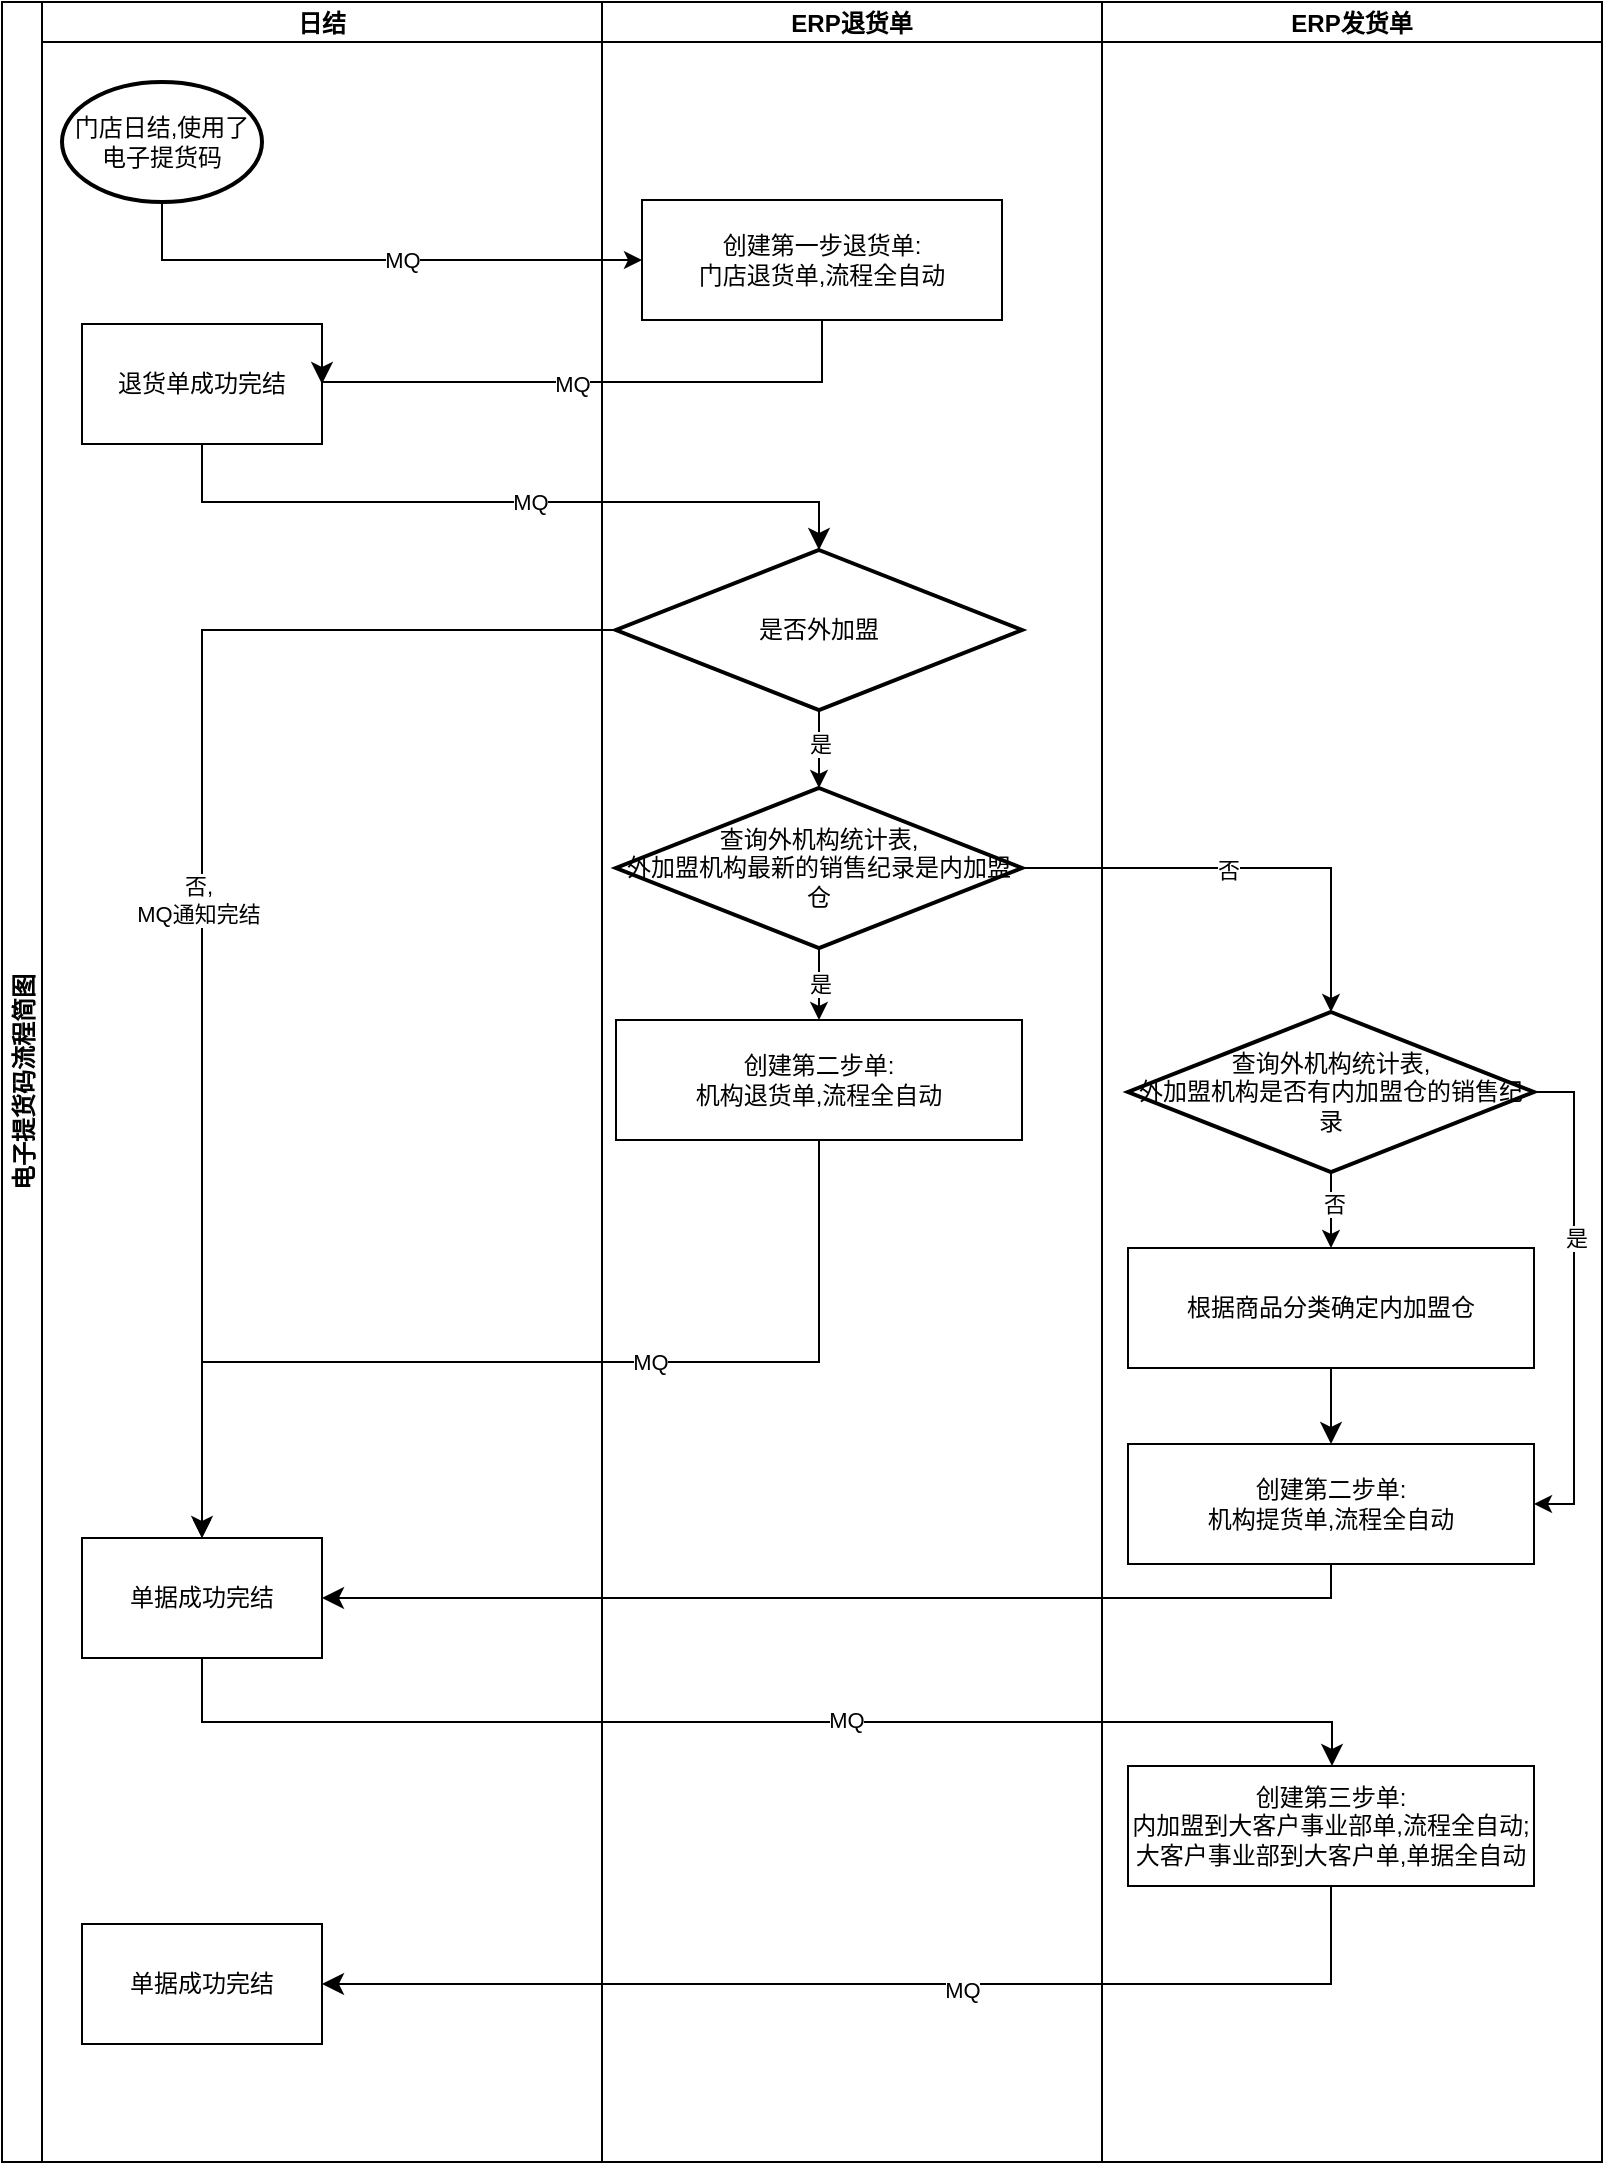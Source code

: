 <mxfile version="20.8.13" type="github">
  <diagram name="第 1 页" id="g-qNsY3XOJho--RJMxuT">
    <mxGraphModel dx="1674" dy="764" grid="1" gridSize="10" guides="1" tooltips="1" connect="1" arrows="1" fold="1" page="1" pageScale="1" pageWidth="827" pageHeight="1169" math="0" shadow="0">
      <root>
        <mxCell id="0" />
        <mxCell id="1" parent="0" />
        <mxCell id="wsb-zRbCA9PMMpIkRakw-1" value="电子提货码流程简图" style="swimlane;childLayout=stackLayout;resizeParent=1;resizeParentMax=0;startSize=20;horizontal=0;horizontalStack=1;" vertex="1" parent="1">
          <mxGeometry x="14" y="40" width="800" height="1080" as="geometry" />
        </mxCell>
        <mxCell id="wsb-zRbCA9PMMpIkRakw-2" value="日结" style="swimlane;startSize=20;" vertex="1" parent="wsb-zRbCA9PMMpIkRakw-1">
          <mxGeometry x="20" width="280" height="1080" as="geometry" />
        </mxCell>
        <mxCell id="wsb-zRbCA9PMMpIkRakw-5" value="门店日结,使用了电子提货码" style="strokeWidth=2;html=1;shape=mxgraph.flowchart.start_1;whiteSpace=wrap;" vertex="1" parent="wsb-zRbCA9PMMpIkRakw-2">
          <mxGeometry x="10" y="40" width="100" height="60" as="geometry" />
        </mxCell>
        <UserObject label="退货单成功完结" treeRoot="1" id="wsb-zRbCA9PMMpIkRakw-14">
          <mxCell style="whiteSpace=wrap;html=1;align=center;treeFolding=1;treeMoving=1;newEdgeStyle={&quot;edgeStyle&quot;:&quot;elbowEdgeStyle&quot;,&quot;startArrow&quot;:&quot;none&quot;,&quot;endArrow&quot;:&quot;none&quot;};" vertex="1" parent="wsb-zRbCA9PMMpIkRakw-2">
            <mxGeometry x="20" y="161" width="120" height="60" as="geometry" />
          </mxCell>
        </UserObject>
        <UserObject label="单据成功完结" treeRoot="1" id="wsb-zRbCA9PMMpIkRakw-26">
          <mxCell style="whiteSpace=wrap;html=1;align=center;treeFolding=1;treeMoving=1;newEdgeStyle={&quot;edgeStyle&quot;:&quot;elbowEdgeStyle&quot;,&quot;startArrow&quot;:&quot;none&quot;,&quot;endArrow&quot;:&quot;none&quot;};" vertex="1" parent="wsb-zRbCA9PMMpIkRakw-2">
            <mxGeometry x="20" y="768" width="120" height="60" as="geometry" />
          </mxCell>
        </UserObject>
        <UserObject label="单据成功完结" treeRoot="1" id="wsb-zRbCA9PMMpIkRakw-65">
          <mxCell style="whiteSpace=wrap;html=1;align=center;treeFolding=1;treeMoving=1;newEdgeStyle={&quot;edgeStyle&quot;:&quot;elbowEdgeStyle&quot;,&quot;startArrow&quot;:&quot;none&quot;,&quot;endArrow&quot;:&quot;none&quot;};" vertex="1" parent="wsb-zRbCA9PMMpIkRakw-2">
            <mxGeometry x="20" y="961" width="120" height="60" as="geometry" />
          </mxCell>
        </UserObject>
        <mxCell id="wsb-zRbCA9PMMpIkRakw-3" value="ERP退货单" style="swimlane;startSize=20;" vertex="1" parent="wsb-zRbCA9PMMpIkRakw-1">
          <mxGeometry x="300" width="250" height="1080" as="geometry" />
        </mxCell>
        <UserObject label="创建第一步退货单:&lt;br&gt;门店退货单,流程全自动" treeRoot="1" id="wsb-zRbCA9PMMpIkRakw-10">
          <mxCell style="whiteSpace=wrap;html=1;align=center;treeFolding=1;treeMoving=1;newEdgeStyle={&quot;edgeStyle&quot;:&quot;elbowEdgeStyle&quot;,&quot;startArrow&quot;:&quot;none&quot;,&quot;endArrow&quot;:&quot;none&quot;};" vertex="1" parent="wsb-zRbCA9PMMpIkRakw-3">
            <mxGeometry x="20" y="99" width="180" height="60" as="geometry" />
          </mxCell>
        </UserObject>
        <mxCell id="wsb-zRbCA9PMMpIkRakw-33" style="edgeStyle=orthogonalEdgeStyle;rounded=0;orthogonalLoop=1;jettySize=auto;html=1;exitX=0.5;exitY=1;exitDx=0;exitDy=0;exitPerimeter=0;" edge="1" parent="wsb-zRbCA9PMMpIkRakw-3" source="wsb-zRbCA9PMMpIkRakw-23" target="wsb-zRbCA9PMMpIkRakw-32">
          <mxGeometry relative="1" as="geometry" />
        </mxCell>
        <mxCell id="wsb-zRbCA9PMMpIkRakw-35" value="是" style="edgeLabel;html=1;align=center;verticalAlign=middle;resizable=0;points=[];" vertex="1" connectable="0" parent="wsb-zRbCA9PMMpIkRakw-33">
          <mxGeometry x="-0.2" relative="1" as="geometry">
            <mxPoint as="offset" />
          </mxGeometry>
        </mxCell>
        <mxCell id="wsb-zRbCA9PMMpIkRakw-23" value="是否外加盟" style="strokeWidth=2;html=1;shape=mxgraph.flowchart.decision;whiteSpace=wrap;" vertex="1" parent="wsb-zRbCA9PMMpIkRakw-3">
          <mxGeometry x="7" y="274" width="203" height="80" as="geometry" />
        </mxCell>
        <mxCell id="wsb-zRbCA9PMMpIkRakw-42" value="是" style="edgeStyle=orthogonalEdgeStyle;rounded=0;orthogonalLoop=1;jettySize=auto;html=1;exitX=0.5;exitY=1;exitDx=0;exitDy=0;exitPerimeter=0;" edge="1" parent="wsb-zRbCA9PMMpIkRakw-3" source="wsb-zRbCA9PMMpIkRakw-32" target="wsb-zRbCA9PMMpIkRakw-41">
          <mxGeometry relative="1" as="geometry" />
        </mxCell>
        <mxCell id="wsb-zRbCA9PMMpIkRakw-32" value="查询外机构统计表,&lt;br&gt;外加盟机构最新的销售纪录是内加盟仓" style="strokeWidth=2;html=1;shape=mxgraph.flowchart.decision;whiteSpace=wrap;" vertex="1" parent="wsb-zRbCA9PMMpIkRakw-3">
          <mxGeometry x="7" y="393" width="203" height="80" as="geometry" />
        </mxCell>
        <UserObject label="创建第二步单:&lt;br&gt;机构退货单,流程全自动" treeRoot="1" id="wsb-zRbCA9PMMpIkRakw-41">
          <mxCell style="whiteSpace=wrap;html=1;align=center;treeFolding=1;treeMoving=1;newEdgeStyle={&quot;edgeStyle&quot;:&quot;elbowEdgeStyle&quot;,&quot;startArrow&quot;:&quot;none&quot;,&quot;endArrow&quot;:&quot;none&quot;};" vertex="1" parent="wsb-zRbCA9PMMpIkRakw-3">
            <mxGeometry x="7" y="509" width="203" height="60" as="geometry" />
          </mxCell>
        </UserObject>
        <mxCell id="wsb-zRbCA9PMMpIkRakw-4" value="ERP发货单" style="swimlane;startSize=20;" vertex="1" parent="wsb-zRbCA9PMMpIkRakw-1">
          <mxGeometry x="550" width="250" height="1080" as="geometry" />
        </mxCell>
        <mxCell id="wsb-zRbCA9PMMpIkRakw-52" style="edgeStyle=orthogonalEdgeStyle;rounded=0;orthogonalLoop=1;jettySize=auto;html=1;exitX=0.5;exitY=1;exitDx=0;exitDy=0;exitPerimeter=0;" edge="1" parent="wsb-zRbCA9PMMpIkRakw-4" source="wsb-zRbCA9PMMpIkRakw-49" target="wsb-zRbCA9PMMpIkRakw-50">
          <mxGeometry relative="1" as="geometry" />
        </mxCell>
        <mxCell id="wsb-zRbCA9PMMpIkRakw-54" value="否" style="edgeLabel;html=1;align=center;verticalAlign=middle;resizable=0;points=[];" vertex="1" connectable="0" parent="wsb-zRbCA9PMMpIkRakw-52">
          <mxGeometry x="-0.26" y="1" relative="1" as="geometry">
            <mxPoint as="offset" />
          </mxGeometry>
        </mxCell>
        <mxCell id="wsb-zRbCA9PMMpIkRakw-55" style="edgeStyle=orthogonalEdgeStyle;rounded=0;orthogonalLoop=1;jettySize=auto;html=1;exitX=1;exitY=0.5;exitDx=0;exitDy=0;exitPerimeter=0;entryX=1;entryY=0.5;entryDx=0;entryDy=0;" edge="1" parent="wsb-zRbCA9PMMpIkRakw-4" source="wsb-zRbCA9PMMpIkRakw-49" target="wsb-zRbCA9PMMpIkRakw-51">
          <mxGeometry relative="1" as="geometry" />
        </mxCell>
        <mxCell id="wsb-zRbCA9PMMpIkRakw-56" value="是" style="edgeLabel;html=1;align=center;verticalAlign=middle;resizable=0;points=[];" vertex="1" connectable="0" parent="wsb-zRbCA9PMMpIkRakw-55">
          <mxGeometry x="-0.249" y="1" relative="1" as="geometry">
            <mxPoint as="offset" />
          </mxGeometry>
        </mxCell>
        <mxCell id="wsb-zRbCA9PMMpIkRakw-49" value="查询外机构统计表,&lt;br&gt;外加盟机构是否有内加盟仓的销售纪录" style="strokeWidth=2;html=1;shape=mxgraph.flowchart.decision;whiteSpace=wrap;" vertex="1" parent="wsb-zRbCA9PMMpIkRakw-4">
          <mxGeometry x="13" y="505" width="203" height="80" as="geometry" />
        </mxCell>
        <UserObject label="根据商品分类确定内加盟仓" treeRoot="1" id="wsb-zRbCA9PMMpIkRakw-50">
          <mxCell style="whiteSpace=wrap;html=1;align=center;treeFolding=1;treeMoving=1;newEdgeStyle={&quot;edgeStyle&quot;:&quot;elbowEdgeStyle&quot;,&quot;startArrow&quot;:&quot;none&quot;,&quot;endArrow&quot;:&quot;none&quot;};" vertex="1" parent="wsb-zRbCA9PMMpIkRakw-4">
            <mxGeometry x="13" y="623" width="203" height="60" as="geometry" />
          </mxCell>
        </UserObject>
        <UserObject label="创建第二步单:&lt;br&gt;机构提货单,流程全自动" treeRoot="1" id="wsb-zRbCA9PMMpIkRakw-51">
          <mxCell style="whiteSpace=wrap;html=1;align=center;treeFolding=1;treeMoving=1;newEdgeStyle={&quot;edgeStyle&quot;:&quot;elbowEdgeStyle&quot;,&quot;startArrow&quot;:&quot;none&quot;,&quot;endArrow&quot;:&quot;none&quot;};" vertex="1" parent="wsb-zRbCA9PMMpIkRakw-4">
            <mxGeometry x="13" y="721" width="203" height="60" as="geometry" />
          </mxCell>
        </UserObject>
        <mxCell id="wsb-zRbCA9PMMpIkRakw-57" value="" style="edgeStyle=segmentEdgeStyle;endArrow=classic;html=1;curved=0;rounded=0;endSize=8;startSize=8;exitX=0.5;exitY=1;exitDx=0;exitDy=0;" edge="1" parent="wsb-zRbCA9PMMpIkRakw-4" source="wsb-zRbCA9PMMpIkRakw-50" target="wsb-zRbCA9PMMpIkRakw-51">
          <mxGeometry width="50" height="50" relative="1" as="geometry">
            <mxPoint x="-174" y="890" as="sourcePoint" />
            <mxPoint x="-124" y="840" as="targetPoint" />
          </mxGeometry>
        </mxCell>
        <UserObject label="创建第三步单:&lt;br&gt;内加盟到大客户事业部单,流程全自动;&lt;br&gt;大客户事业部到大客户单,单据全自动" treeRoot="1" id="wsb-zRbCA9PMMpIkRakw-61">
          <mxCell style="whiteSpace=wrap;html=1;align=center;treeFolding=1;treeMoving=1;newEdgeStyle={&quot;edgeStyle&quot;:&quot;elbowEdgeStyle&quot;,&quot;startArrow&quot;:&quot;none&quot;,&quot;endArrow&quot;:&quot;none&quot;};" vertex="1" parent="wsb-zRbCA9PMMpIkRakw-4">
            <mxGeometry x="13" y="882" width="203" height="60" as="geometry" />
          </mxCell>
        </UserObject>
        <mxCell id="wsb-zRbCA9PMMpIkRakw-11" style="edgeStyle=orthogonalEdgeStyle;rounded=0;orthogonalLoop=1;jettySize=auto;html=1;exitX=0.5;exitY=1;exitDx=0;exitDy=0;exitPerimeter=0;entryX=0;entryY=0.5;entryDx=0;entryDy=0;" edge="1" parent="wsb-zRbCA9PMMpIkRakw-1" source="wsb-zRbCA9PMMpIkRakw-5" target="wsb-zRbCA9PMMpIkRakw-10">
          <mxGeometry relative="1" as="geometry" />
        </mxCell>
        <mxCell id="wsb-zRbCA9PMMpIkRakw-12" value="MQ" style="edgeLabel;html=1;align=center;verticalAlign=middle;resizable=0;points=[];" vertex="1" connectable="0" parent="wsb-zRbCA9PMMpIkRakw-11">
          <mxGeometry x="0.105" relative="1" as="geometry">
            <mxPoint as="offset" />
          </mxGeometry>
        </mxCell>
        <mxCell id="wsb-zRbCA9PMMpIkRakw-17" value="" style="edgeStyle=segmentEdgeStyle;endArrow=classic;html=1;curved=0;rounded=0;endSize=8;startSize=8;exitX=0.5;exitY=1;exitDx=0;exitDy=0;entryX=1;entryY=0.5;entryDx=0;entryDy=0;" edge="1" parent="wsb-zRbCA9PMMpIkRakw-1" source="wsb-zRbCA9PMMpIkRakw-10" target="wsb-zRbCA9PMMpIkRakw-14">
          <mxGeometry width="50" height="50" relative="1" as="geometry">
            <mxPoint x="350" y="230" as="sourcePoint" />
            <mxPoint x="400" y="180" as="targetPoint" />
            <Array as="points">
              <mxPoint x="410" y="190" />
              <mxPoint x="160" y="190" />
            </Array>
          </mxGeometry>
        </mxCell>
        <mxCell id="wsb-zRbCA9PMMpIkRakw-18" value="MQ" style="edgeLabel;html=1;align=center;verticalAlign=middle;resizable=0;points=[];" vertex="1" connectable="0" parent="wsb-zRbCA9PMMpIkRakw-17">
          <mxGeometry x="0.106" y="1" relative="1" as="geometry">
            <mxPoint as="offset" />
          </mxGeometry>
        </mxCell>
        <mxCell id="wsb-zRbCA9PMMpIkRakw-27" style="edgeStyle=orthogonalEdgeStyle;rounded=0;orthogonalLoop=1;jettySize=auto;html=1;exitX=0;exitY=0.5;exitDx=0;exitDy=0;exitPerimeter=0;" edge="1" parent="wsb-zRbCA9PMMpIkRakw-1" source="wsb-zRbCA9PMMpIkRakw-23" target="wsb-zRbCA9PMMpIkRakw-26">
          <mxGeometry relative="1" as="geometry" />
        </mxCell>
        <mxCell id="wsb-zRbCA9PMMpIkRakw-28" value="否,&lt;br&gt;MQ通知完结" style="edgeLabel;html=1;align=center;verticalAlign=middle;resizable=0;points=[];" vertex="1" connectable="0" parent="wsb-zRbCA9PMMpIkRakw-27">
          <mxGeometry x="0.034" y="-2" relative="1" as="geometry">
            <mxPoint as="offset" />
          </mxGeometry>
        </mxCell>
        <mxCell id="wsb-zRbCA9PMMpIkRakw-39" value="" style="edgeStyle=segmentEdgeStyle;endArrow=classic;html=1;curved=0;rounded=0;endSize=8;startSize=8;exitX=0.5;exitY=1;exitDx=0;exitDy=0;entryX=0.5;entryY=0;entryDx=0;entryDy=0;entryPerimeter=0;" edge="1" parent="wsb-zRbCA9PMMpIkRakw-1" source="wsb-zRbCA9PMMpIkRakw-14" target="wsb-zRbCA9PMMpIkRakw-23">
          <mxGeometry width="50" height="50" relative="1" as="geometry">
            <mxPoint x="166" y="330" as="sourcePoint" />
            <mxPoint x="296" y="310" as="targetPoint" />
            <Array as="points">
              <mxPoint x="100" y="250" />
              <mxPoint x="409" y="250" />
            </Array>
          </mxGeometry>
        </mxCell>
        <mxCell id="wsb-zRbCA9PMMpIkRakw-40" value="MQ" style="edgeLabel;html=1;align=center;verticalAlign=middle;resizable=0;points=[];" vertex="1" connectable="0" parent="wsb-zRbCA9PMMpIkRakw-39">
          <mxGeometry x="0.066" relative="1" as="geometry">
            <mxPoint as="offset" />
          </mxGeometry>
        </mxCell>
        <mxCell id="wsb-zRbCA9PMMpIkRakw-44" value="" style="edgeStyle=segmentEdgeStyle;endArrow=classic;html=1;curved=0;rounded=0;endSize=8;startSize=8;exitX=0.5;exitY=1;exitDx=0;exitDy=0;entryX=0.5;entryY=0;entryDx=0;entryDy=0;" edge="1" parent="wsb-zRbCA9PMMpIkRakw-1" source="wsb-zRbCA9PMMpIkRakw-41" target="wsb-zRbCA9PMMpIkRakw-26">
          <mxGeometry width="50" height="50" relative="1" as="geometry">
            <mxPoint x="386" y="750" as="sourcePoint" />
            <mxPoint x="436" y="700" as="targetPoint" />
            <Array as="points">
              <mxPoint x="409" y="680" />
              <mxPoint x="100" y="680" />
            </Array>
          </mxGeometry>
        </mxCell>
        <mxCell id="wsb-zRbCA9PMMpIkRakw-45" value="MQ" style="edgeLabel;html=1;align=center;verticalAlign=middle;resizable=0;points=[];" vertex="1" connectable="0" parent="wsb-zRbCA9PMMpIkRakw-44">
          <mxGeometry x="-0.229" y="1" relative="1" as="geometry">
            <mxPoint y="-1" as="offset" />
          </mxGeometry>
        </mxCell>
        <mxCell id="wsb-zRbCA9PMMpIkRakw-47" style="edgeStyle=orthogonalEdgeStyle;rounded=0;orthogonalLoop=1;jettySize=auto;html=1;exitX=1;exitY=0.5;exitDx=0;exitDy=0;exitPerimeter=0;entryX=0.5;entryY=0;entryDx=0;entryDy=0;entryPerimeter=0;" edge="1" parent="wsb-zRbCA9PMMpIkRakw-1" source="wsb-zRbCA9PMMpIkRakw-32" target="wsb-zRbCA9PMMpIkRakw-49">
          <mxGeometry relative="1" as="geometry">
            <mxPoint x="657.5" y="560" as="targetPoint" />
          </mxGeometry>
        </mxCell>
        <mxCell id="wsb-zRbCA9PMMpIkRakw-48" value="否" style="edgeLabel;html=1;align=center;verticalAlign=middle;resizable=0;points=[];" vertex="1" connectable="0" parent="wsb-zRbCA9PMMpIkRakw-47">
          <mxGeometry x="-0.097" y="-1" relative="1" as="geometry">
            <mxPoint as="offset" />
          </mxGeometry>
        </mxCell>
        <mxCell id="wsb-zRbCA9PMMpIkRakw-63" value="" style="edgeStyle=segmentEdgeStyle;endArrow=classic;html=1;curved=0;rounded=0;endSize=8;startSize=8;exitX=0.5;exitY=1;exitDx=0;exitDy=0;" edge="1" parent="wsb-zRbCA9PMMpIkRakw-1" source="wsb-zRbCA9PMMpIkRakw-26" target="wsb-zRbCA9PMMpIkRakw-61">
          <mxGeometry width="50" height="50" relative="1" as="geometry">
            <mxPoint x="176" y="1040" as="sourcePoint" />
            <mxPoint x="226" y="990" as="targetPoint" />
            <Array as="points">
              <mxPoint x="100" y="860" />
              <mxPoint x="665" y="860" />
            </Array>
          </mxGeometry>
        </mxCell>
        <mxCell id="wsb-zRbCA9PMMpIkRakw-64" value="MQ" style="edgeLabel;html=1;align=center;verticalAlign=middle;resizable=0;points=[];" vertex="1" connectable="0" parent="wsb-zRbCA9PMMpIkRakw-63">
          <mxGeometry x="0.144" y="1" relative="1" as="geometry">
            <mxPoint as="offset" />
          </mxGeometry>
        </mxCell>
        <mxCell id="wsb-zRbCA9PMMpIkRakw-66" value="" style="edgeStyle=segmentEdgeStyle;endArrow=classic;html=1;curved=0;rounded=0;endSize=8;startSize=8;exitX=0.5;exitY=1;exitDx=0;exitDy=0;entryX=1;entryY=0.5;entryDx=0;entryDy=0;" edge="1" parent="wsb-zRbCA9PMMpIkRakw-1" source="wsb-zRbCA9PMMpIkRakw-61" target="wsb-zRbCA9PMMpIkRakw-65">
          <mxGeometry width="50" height="50" relative="1" as="geometry">
            <mxPoint x="666" y="1070" as="sourcePoint" />
            <mxPoint x="716" y="1020" as="targetPoint" />
            <Array as="points">
              <mxPoint x="665" y="991" />
            </Array>
          </mxGeometry>
        </mxCell>
        <mxCell id="wsb-zRbCA9PMMpIkRakw-67" value="MQ" style="edgeLabel;html=1;align=center;verticalAlign=middle;resizable=0;points=[];" vertex="1" connectable="0" parent="wsb-zRbCA9PMMpIkRakw-66">
          <mxGeometry x="-0.154" y="3" relative="1" as="geometry">
            <mxPoint as="offset" />
          </mxGeometry>
        </mxCell>
        <mxCell id="wsb-zRbCA9PMMpIkRakw-68" value="" style="edgeStyle=segmentEdgeStyle;endArrow=classic;html=1;curved=0;rounded=0;endSize=8;startSize=8;exitX=0.5;exitY=1;exitDx=0;exitDy=0;entryX=1;entryY=0.5;entryDx=0;entryDy=0;" edge="1" parent="wsb-zRbCA9PMMpIkRakw-1" source="wsb-zRbCA9PMMpIkRakw-51" target="wsb-zRbCA9PMMpIkRakw-26">
          <mxGeometry width="50" height="50" relative="1" as="geometry">
            <mxPoint x="446" y="860" as="sourcePoint" />
            <mxPoint x="496" y="810" as="targetPoint" />
            <Array as="points">
              <mxPoint x="665" y="798" />
            </Array>
          </mxGeometry>
        </mxCell>
      </root>
    </mxGraphModel>
  </diagram>
</mxfile>
